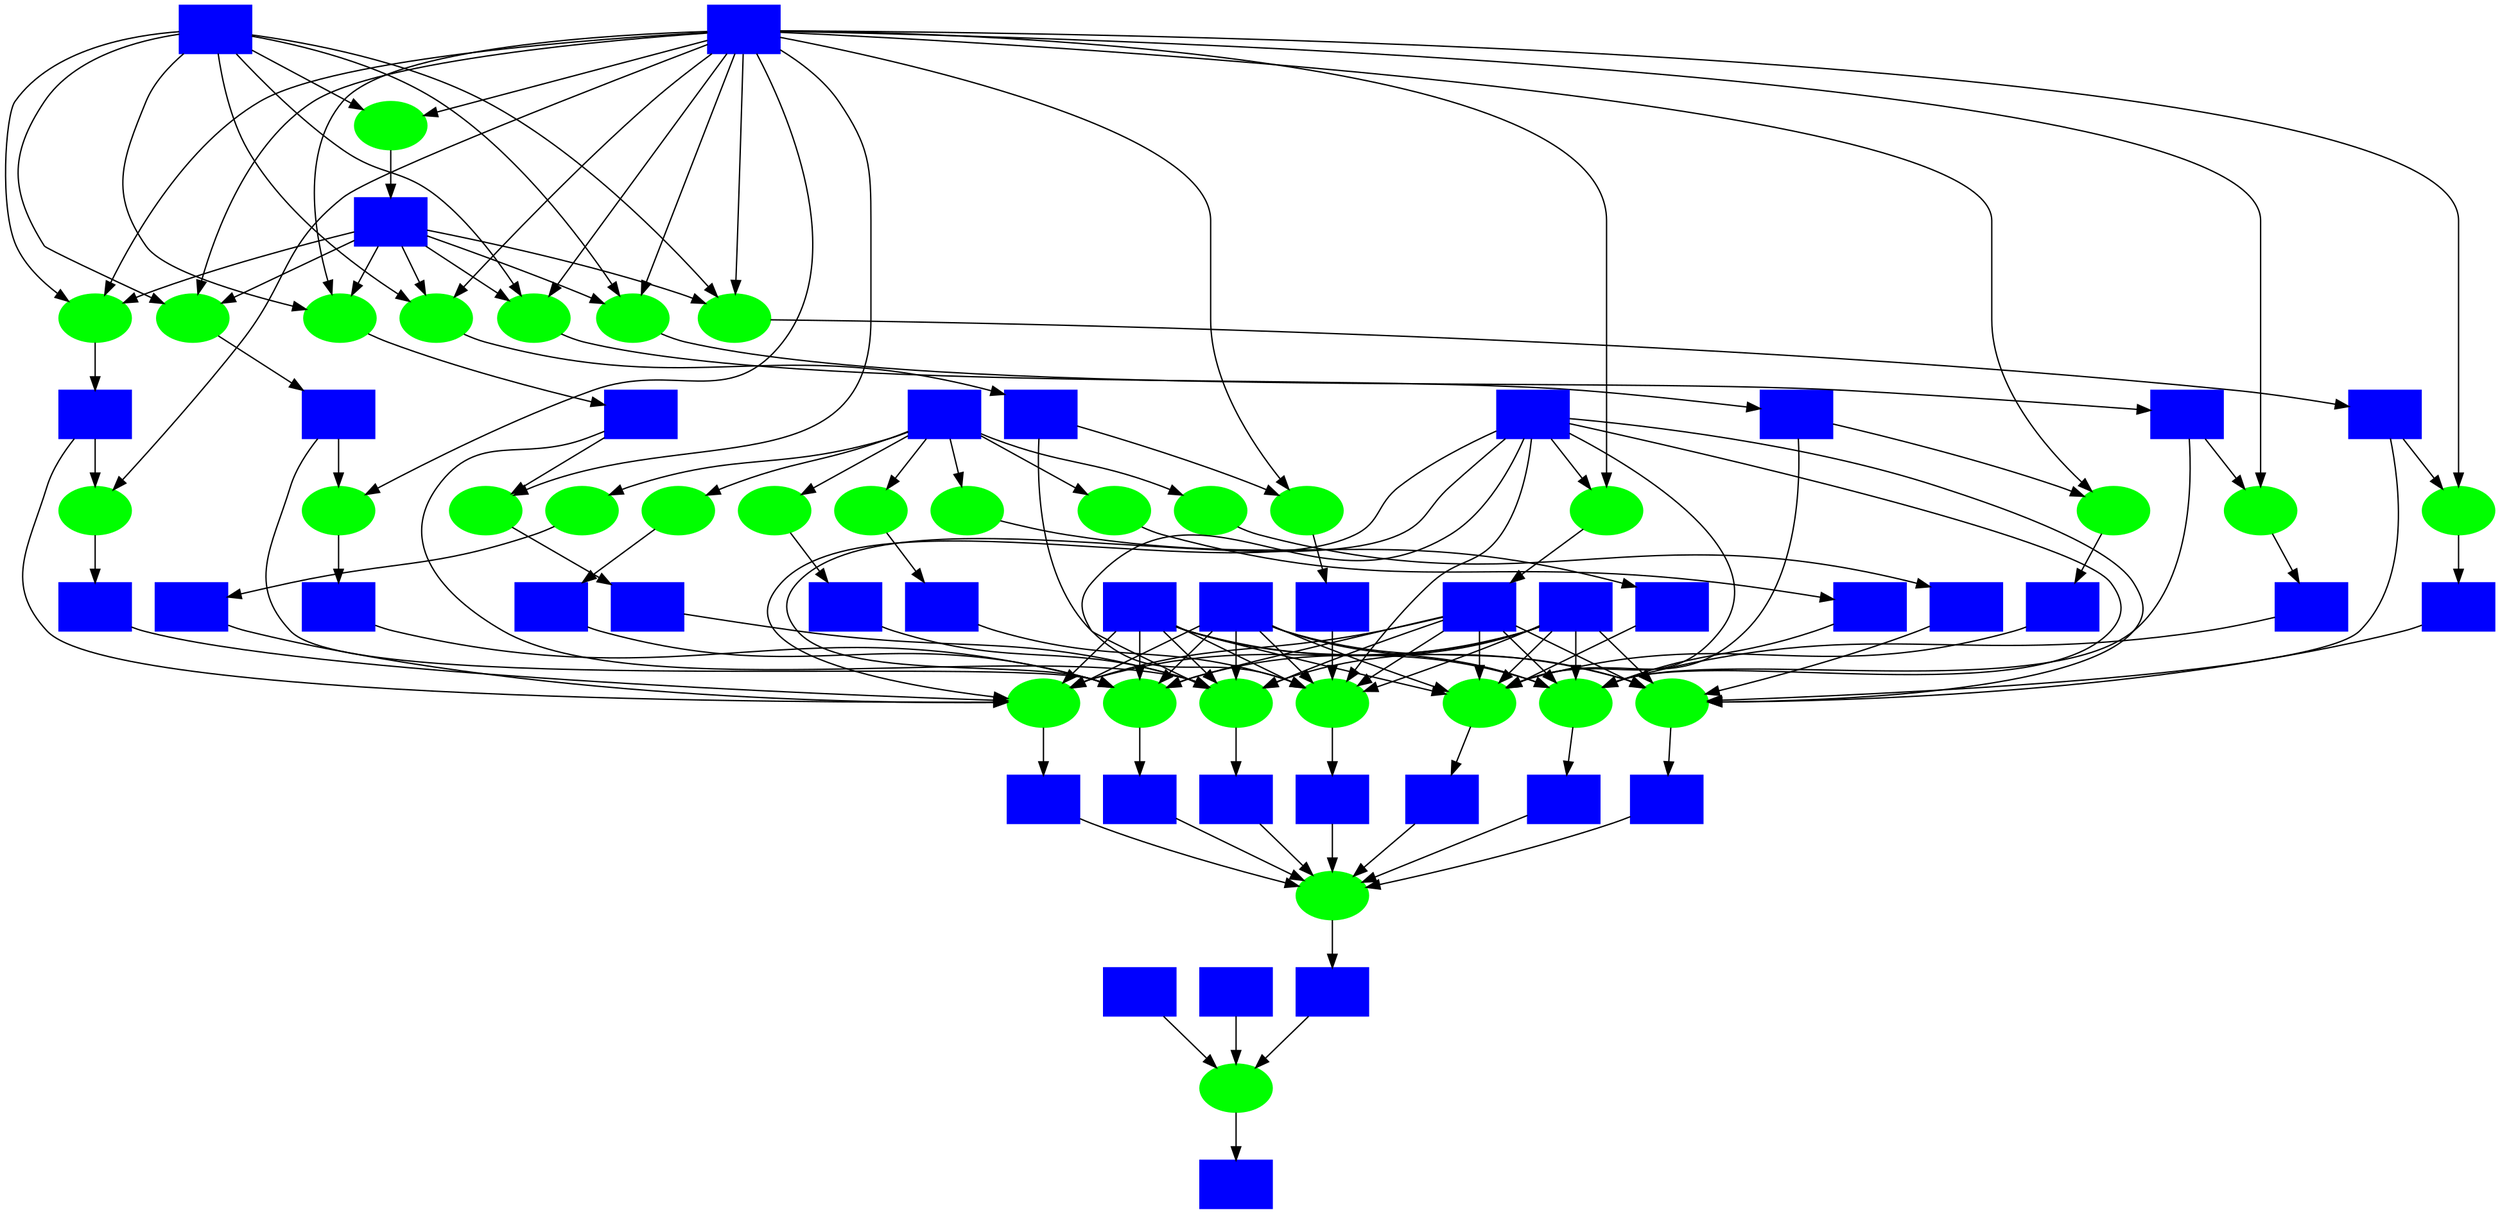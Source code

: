 digraph {
bgcolor = "#FFFFFF00"

node [shape=ellipse,color = green,style = filled,fixedsize = false];
N31 [label=""];
N30 [label=""];
N29 [label=""];
N28 [label=""];
N27 [label=""];
N26 [label=""];
N25 [label=""];
N24 [label=""];
N23 [label=""];
N22 [label=""];
N21 [label=""];
N20 [label=""];
N19 [label=""];
N18 [label=""];
N17 [label=""];
N16 [label=""];
N15 [label=""];
N14 [label=""];
N13 [label=""];
N12 [label=""];
N11 [label=""];
N10 [label=""];
N9 [label=""];
N8 [label=""];
N7 [label=""];
N6 [label=""];
N5 [label=""];
N4 [label=""];
N3 [label=""];
N2 [label=""];
N1 [label=""];
N0 [label=""];

node [shape=box,color=blue,style=filled,fixedsize=false];
F1 [label = ""];
F20 [label = ""];
F36 [label = ""];
F19 [label = ""];
F4 [label = ""];
F31 [label = ""];
F18 [label = ""];
F14 [label = ""];
F40 [label = ""];
F22 [label = ""];
F29 [label = ""];
F8 [label = ""];
F13 [label = ""];
F15 [label = ""];
F5 [label = ""];
F26 [label = ""];
F0 [label = ""];
F2 [label = ""];
F30 [label = ""];
F23 [label = ""];
F38 [label = ""];
F39 [label = ""];
F21 [label = ""];
F37 [label = ""];
F33 [label = ""];
F27 [label = ""];
F24 [label = ""];
F10 [label = ""];
F11 [label = ""];
F28 [label = ""];
F12 [label = ""];
F9 [label = ""];
F7 [label = ""];
F25 [label = ""];
F6 [label = ""];
F16 [label = ""];
F35 [label = ""];
F34 [label = ""];
F32 [label = ""];
F3 [label = ""];
F17 [label = ""];

F0 -> N31;
F1 -> N31;
F2 -> N31;
N31 -> F3;
F4 -> N30;
F5 -> N30;
F6 -> N30;
F7 -> N30;
F8 -> N30;
F9 -> N30;
F10 -> N30;
N30 -> F2;
F11 -> N29;
F12 -> N29;
F13 -> N29;
F14 -> N29;
F15 -> N29;
F16 -> N29;
F17 -> N29;
F18 -> N29;
N29 -> F4;
F19 -> N28;
F13 -> N28;
N28 -> F12;
F19 -> N27;
F20 -> N27;
F21 -> N27;
N27 -> F13;
F22 -> N26;
N26 -> F14;
F11 -> N25;
F23 -> N25;
F24 -> N25;
F25 -> N25;
F15 -> N25;
F16 -> N25;
F17 -> N25;
F18 -> N25;
N25 -> F5;
F19 -> N24;
F24 -> N24;
N24 -> F23;
F19 -> N23;
F20 -> N23;
F21 -> N23;
N23 -> F24;
F22 -> N22;
N22 -> F25;
F11 -> N21;
F26 -> N21;
F27 -> N21;
F28 -> N21;
F15 -> N21;
F16 -> N21;
F17 -> N21;
F18 -> N21;
N21 -> F6;
F19 -> N20;
F27 -> N20;
N20 -> F26;
F19 -> N19;
F20 -> N19;
F21 -> N19;
N19 -> F27;
F22 -> N18;
N18 -> F28;
F11 -> N17;
F29 -> N17;
F30 -> N17;
F31 -> N17;
F15 -> N17;
F16 -> N17;
F17 -> N17;
F18 -> N17;
N17 -> F7;
F19 -> N16;
F30 -> N16;
N16 -> F29;
F19 -> N15;
F20 -> N15;
F21 -> N15;
N15 -> F30;
F22 -> N14;
N14 -> F31;
F11 -> N13;
F32 -> N13;
F33 -> N13;
F34 -> N13;
F15 -> N13;
F16 -> N13;
F17 -> N13;
F18 -> N13;
N13 -> F8;
F19 -> N12;
F33 -> N12;
N12 -> F32;
F19 -> N11;
F20 -> N11;
F21 -> N11;
N11 -> F33;
F22 -> N10;
N10 -> F34;
F11 -> N9;
F35 -> N9;
F36 -> N9;
F37 -> N9;
F15 -> N9;
F16 -> N9;
F17 -> N9;
F18 -> N9;
N9 -> F9;
F19 -> N8;
F36 -> N8;
N8 -> F35;
F19 -> N7;
F20 -> N7;
F21 -> N7;
N7 -> F36;
F22 -> N6;
N6 -> F37;
F11 -> N5;
F38 -> N5;
F39 -> N5;
F40 -> N5;
F15 -> N5;
F16 -> N5;
F17 -> N5;
F18 -> N5;
N5 -> F10;
F19 -> N4;
F39 -> N4;
N4 -> F38;
F19 -> N3;
F20 -> N3;
F21 -> N3;
N3 -> F39;
F22 -> N2;
N2 -> F40;
F19 -> N1;
F21 -> N1;
N1 -> F20;
F19 -> N0;
F17 -> N0;
N0 -> F16;
}
